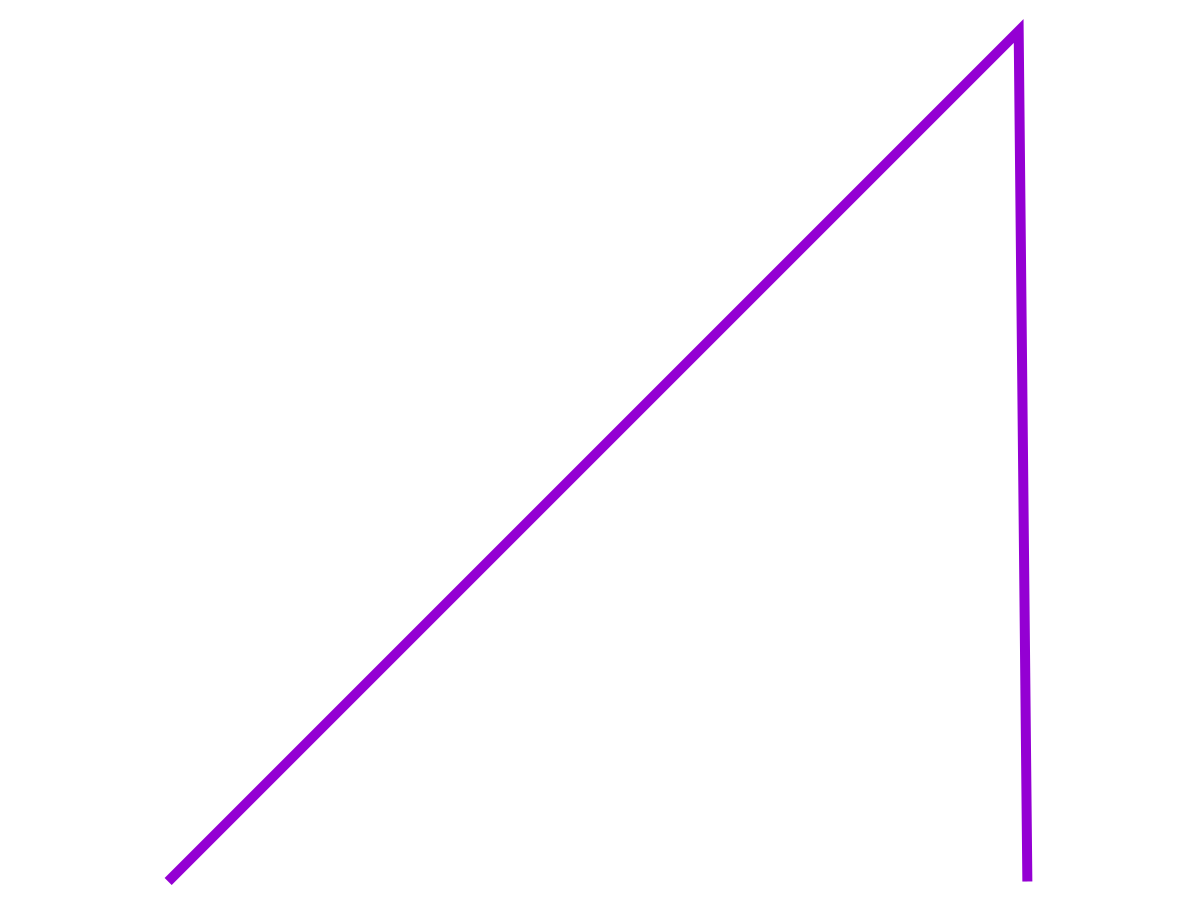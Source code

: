 set term png transparent size 256,256
set output "ramp.png"
set size square
set xrange [0:1]
set yrange [0:+1]
unset key
unset border
unset xtics
unset ytics
plot (x >= 1) ? 0 : x with lines lw 10
